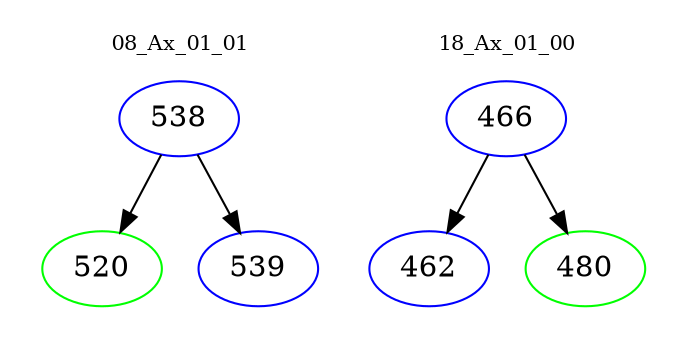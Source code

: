 digraph{
subgraph cluster_0 {
color = white
label = "08_Ax_01_01";
fontsize=10;
T0_538 [label="538", color="blue"]
T0_538 -> T0_520 [color="black"]
T0_520 [label="520", color="green"]
T0_538 -> T0_539 [color="black"]
T0_539 [label="539", color="blue"]
}
subgraph cluster_1 {
color = white
label = "18_Ax_01_00";
fontsize=10;
T1_466 [label="466", color="blue"]
T1_466 -> T1_462 [color="black"]
T1_462 [label="462", color="blue"]
T1_466 -> T1_480 [color="black"]
T1_480 [label="480", color="green"]
}
}
